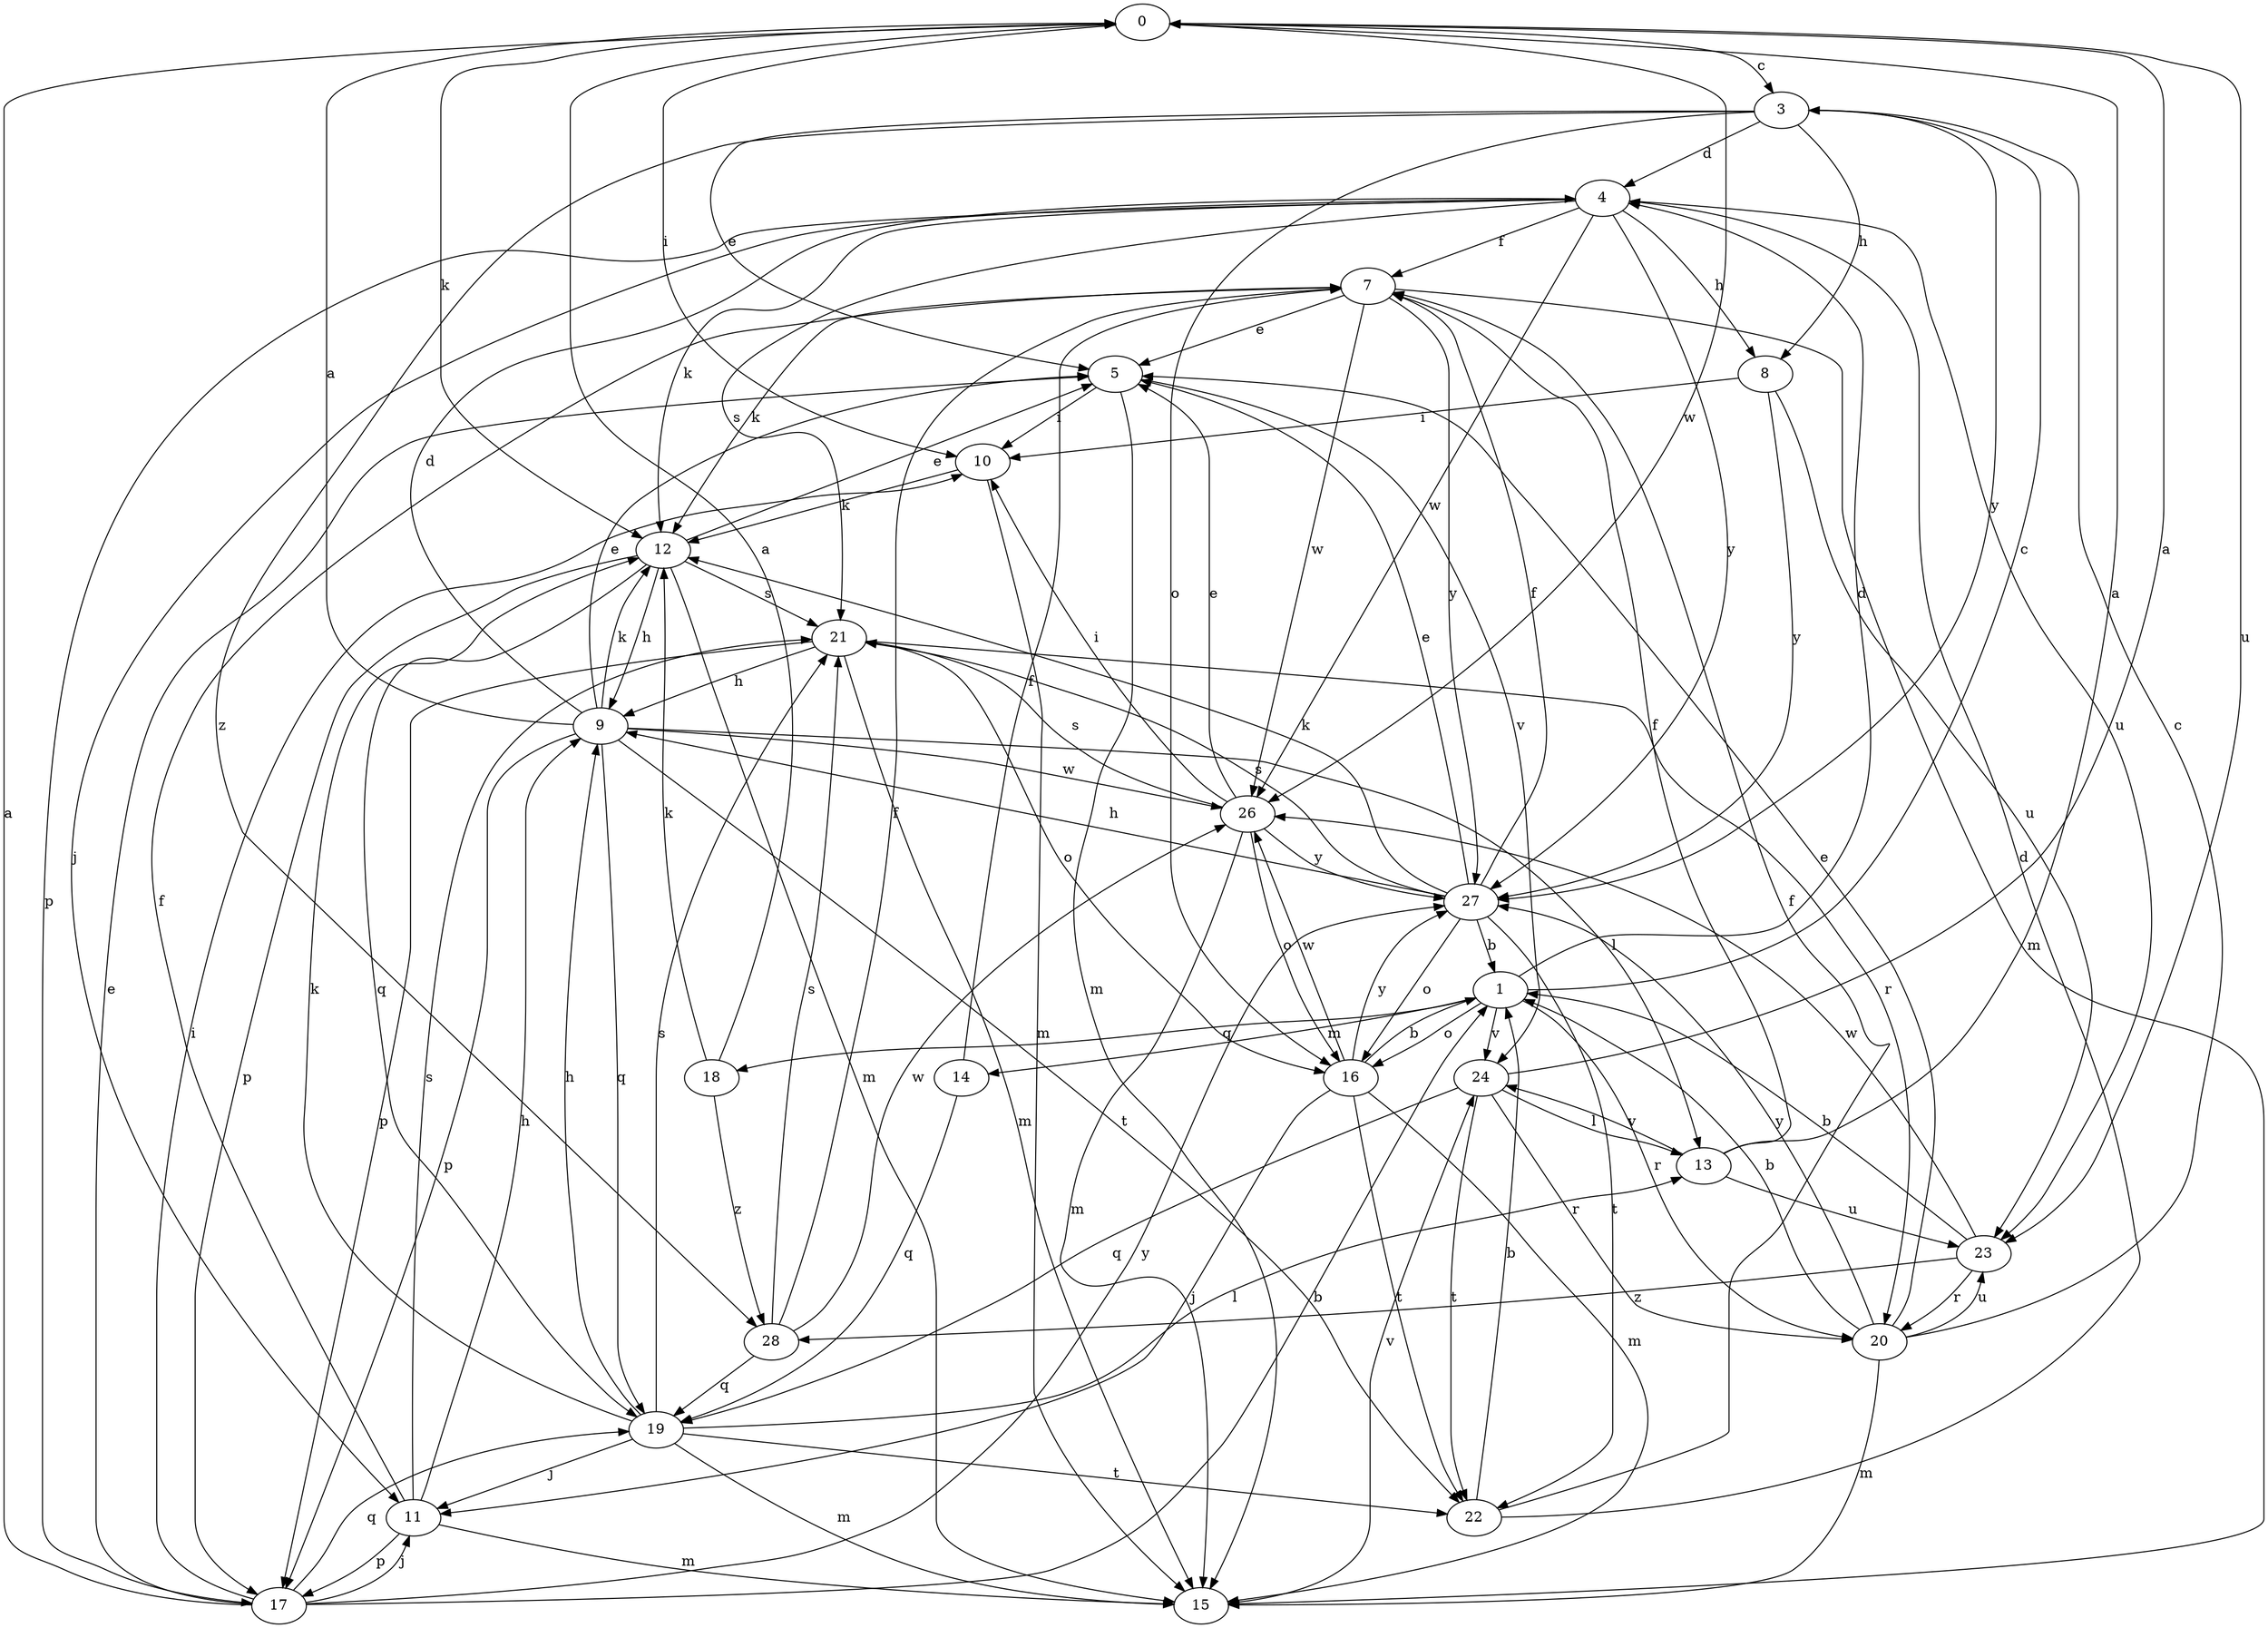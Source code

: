 strict digraph  {
0;
1;
3;
4;
5;
7;
8;
9;
10;
11;
12;
13;
14;
15;
16;
17;
18;
19;
20;
21;
22;
23;
24;
26;
27;
28;
0 -> 3  [label=c];
0 -> 10  [label=i];
0 -> 12  [label=k];
0 -> 23  [label=u];
0 -> 26  [label=w];
1 -> 3  [label=c];
1 -> 4  [label=d];
1 -> 14  [label=m];
1 -> 16  [label=o];
1 -> 18  [label=q];
1 -> 20  [label=r];
1 -> 24  [label=v];
3 -> 4  [label=d];
3 -> 5  [label=e];
3 -> 8  [label=h];
3 -> 16  [label=o];
3 -> 27  [label=y];
3 -> 28  [label=z];
4 -> 7  [label=f];
4 -> 8  [label=h];
4 -> 11  [label=j];
4 -> 12  [label=k];
4 -> 17  [label=p];
4 -> 21  [label=s];
4 -> 23  [label=u];
4 -> 26  [label=w];
4 -> 27  [label=y];
5 -> 10  [label=i];
5 -> 15  [label=m];
5 -> 24  [label=v];
7 -> 5  [label=e];
7 -> 12  [label=k];
7 -> 15  [label=m];
7 -> 26  [label=w];
7 -> 27  [label=y];
8 -> 10  [label=i];
8 -> 23  [label=u];
8 -> 27  [label=y];
9 -> 0  [label=a];
9 -> 4  [label=d];
9 -> 5  [label=e];
9 -> 12  [label=k];
9 -> 13  [label=l];
9 -> 17  [label=p];
9 -> 19  [label=q];
9 -> 22  [label=t];
9 -> 26  [label=w];
10 -> 12  [label=k];
10 -> 15  [label=m];
11 -> 7  [label=f];
11 -> 9  [label=h];
11 -> 15  [label=m];
11 -> 17  [label=p];
11 -> 21  [label=s];
12 -> 5  [label=e];
12 -> 9  [label=h];
12 -> 15  [label=m];
12 -> 17  [label=p];
12 -> 19  [label=q];
12 -> 21  [label=s];
13 -> 0  [label=a];
13 -> 7  [label=f];
13 -> 23  [label=u];
13 -> 24  [label=v];
14 -> 7  [label=f];
14 -> 19  [label=q];
15 -> 24  [label=v];
16 -> 1  [label=b];
16 -> 11  [label=j];
16 -> 15  [label=m];
16 -> 22  [label=t];
16 -> 26  [label=w];
16 -> 27  [label=y];
17 -> 0  [label=a];
17 -> 1  [label=b];
17 -> 5  [label=e];
17 -> 10  [label=i];
17 -> 11  [label=j];
17 -> 19  [label=q];
17 -> 27  [label=y];
18 -> 0  [label=a];
18 -> 12  [label=k];
18 -> 28  [label=z];
19 -> 9  [label=h];
19 -> 11  [label=j];
19 -> 12  [label=k];
19 -> 13  [label=l];
19 -> 15  [label=m];
19 -> 21  [label=s];
19 -> 22  [label=t];
20 -> 1  [label=b];
20 -> 3  [label=c];
20 -> 5  [label=e];
20 -> 15  [label=m];
20 -> 23  [label=u];
20 -> 27  [label=y];
21 -> 9  [label=h];
21 -> 15  [label=m];
21 -> 16  [label=o];
21 -> 17  [label=p];
21 -> 20  [label=r];
22 -> 1  [label=b];
22 -> 4  [label=d];
22 -> 7  [label=f];
23 -> 1  [label=b];
23 -> 20  [label=r];
23 -> 26  [label=w];
23 -> 28  [label=z];
24 -> 0  [label=a];
24 -> 13  [label=l];
24 -> 19  [label=q];
24 -> 20  [label=r];
24 -> 22  [label=t];
26 -> 5  [label=e];
26 -> 10  [label=i];
26 -> 15  [label=m];
26 -> 16  [label=o];
26 -> 21  [label=s];
26 -> 27  [label=y];
27 -> 1  [label=b];
27 -> 5  [label=e];
27 -> 7  [label=f];
27 -> 9  [label=h];
27 -> 12  [label=k];
27 -> 16  [label=o];
27 -> 21  [label=s];
27 -> 22  [label=t];
28 -> 7  [label=f];
28 -> 19  [label=q];
28 -> 21  [label=s];
28 -> 26  [label=w];
}
